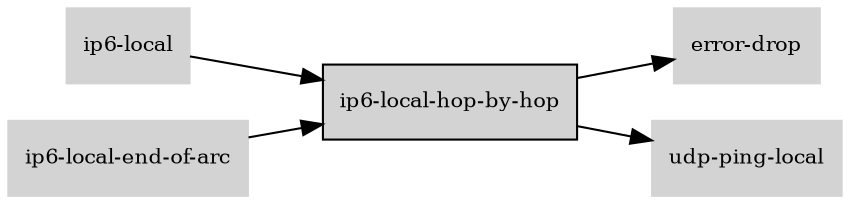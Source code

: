 digraph "ip6_local_hop_by_hop_subgraph" {
  rankdir=LR;
  node [shape=box, style=filled, fontsize=10, color=lightgray, fontcolor=black, fillcolor=lightgray];
  "ip6-local-hop-by-hop" [color=black, fontcolor=black, fillcolor=lightgray];
  edge [fontsize=8];
  "ip6-local" -> "ip6-local-hop-by-hop";
  "ip6-local-end-of-arc" -> "ip6-local-hop-by-hop";
  "ip6-local-hop-by-hop" -> "error-drop";
  "ip6-local-hop-by-hop" -> "udp-ping-local";
}
